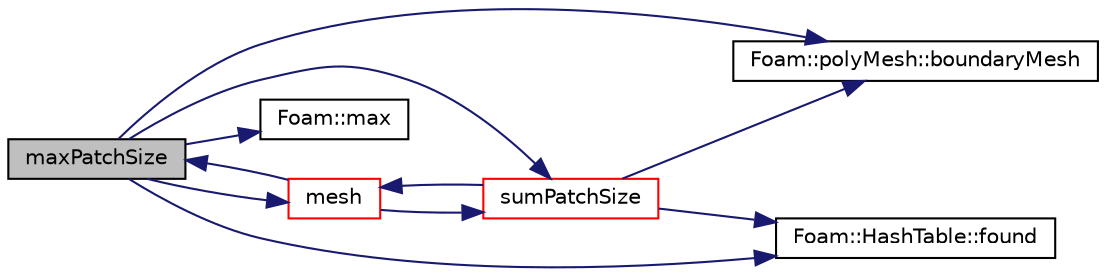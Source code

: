 digraph "maxPatchSize"
{
  bgcolor="transparent";
  edge [fontname="Helvetica",fontsize="10",labelfontname="Helvetica",labelfontsize="10"];
  node [fontname="Helvetica",fontsize="10",shape=record];
  rankdir="LR";
  Node451 [label="maxPatchSize",height=0.2,width=0.4,color="black", fillcolor="grey75", style="filled", fontcolor="black"];
  Node451 -> Node452 [color="midnightblue",fontsize="10",style="solid",fontname="Helvetica"];
  Node452 [label="Foam::polyMesh::boundaryMesh",height=0.2,width=0.4,color="black",URL="$a28565.html#a9f2b68c134340291eda6197f47f25484",tooltip="Return boundary mesh. "];
  Node451 -> Node453 [color="midnightblue",fontsize="10",style="solid",fontname="Helvetica"];
  Node453 [label="Foam::HashTable::found",height=0.2,width=0.4,color="black",URL="$a26841.html#a9a7a02c333e3e98344a1e5b891c4d985",tooltip="Return true if hashedEntry is found in table. "];
  Node451 -> Node454 [color="midnightblue",fontsize="10",style="solid",fontname="Helvetica"];
  Node454 [label="Foam::max",height=0.2,width=0.4,color="black",URL="$a21851.html#ac993e906cf2774ae77e666bc24e81733"];
  Node451 -> Node455 [color="midnightblue",fontsize="10",style="solid",fontname="Helvetica"];
  Node455 [label="mesh",height=0.2,width=0.4,color="red",URL="$a26089.html#ae78c91f8ff731c07ccc4351d9fe861ba",tooltip="Access mesh. "];
  Node455 -> Node451 [color="midnightblue",fontsize="10",style="solid",fontname="Helvetica"];
  Node455 -> Node544 [color="midnightblue",fontsize="10",style="solid",fontname="Helvetica"];
  Node544 [label="sumPatchSize",height=0.2,width=0.4,color="red",URL="$a26089.html#a1368fbba0d932ccedb4b2a8e41b9791c",tooltip="Sum of patch sizes (out of supplied subset of patches). "];
  Node544 -> Node455 [color="midnightblue",fontsize="10",style="solid",fontname="Helvetica"];
  Node544 -> Node453 [color="midnightblue",fontsize="10",style="solid",fontname="Helvetica"];
  Node544 -> Node452 [color="midnightblue",fontsize="10",style="solid",fontname="Helvetica"];
  Node451 -> Node544 [color="midnightblue",fontsize="10",style="solid",fontname="Helvetica"];
}
